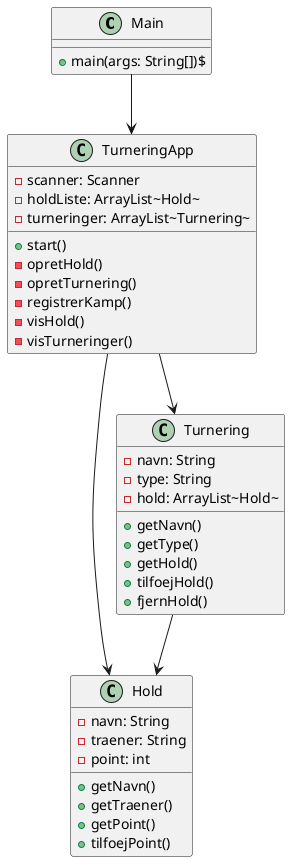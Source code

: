 @startuml
    class Main {
        +main(args: String[])$
    }

    class TurneringApp {
        -scanner: Scanner
        -holdListe: ArrayList~Hold~
        -turneringer: ArrayList~Turnering~
        +start()
        -opretHold()
        -opretTurnering()
        -registrerKamp()
        -visHold()
        -visTurneringer()
    }

    class Hold {
        -navn: String
        -traener: String
        -point: int
        +getNavn()
        +getTraener()
        +getPoint()
        +tilfoejPoint()
    }

    class Turnering {
        -navn: String
        -type: String
        -hold: ArrayList~Hold~
        +getNavn()
        +getType()
        +getHold()
        +tilfoejHold()
        +fjernHold()
    }

    Main --> TurneringApp
    TurneringApp --> Hold
    TurneringApp --> Turnering
    Turnering --> Hold
@enduml